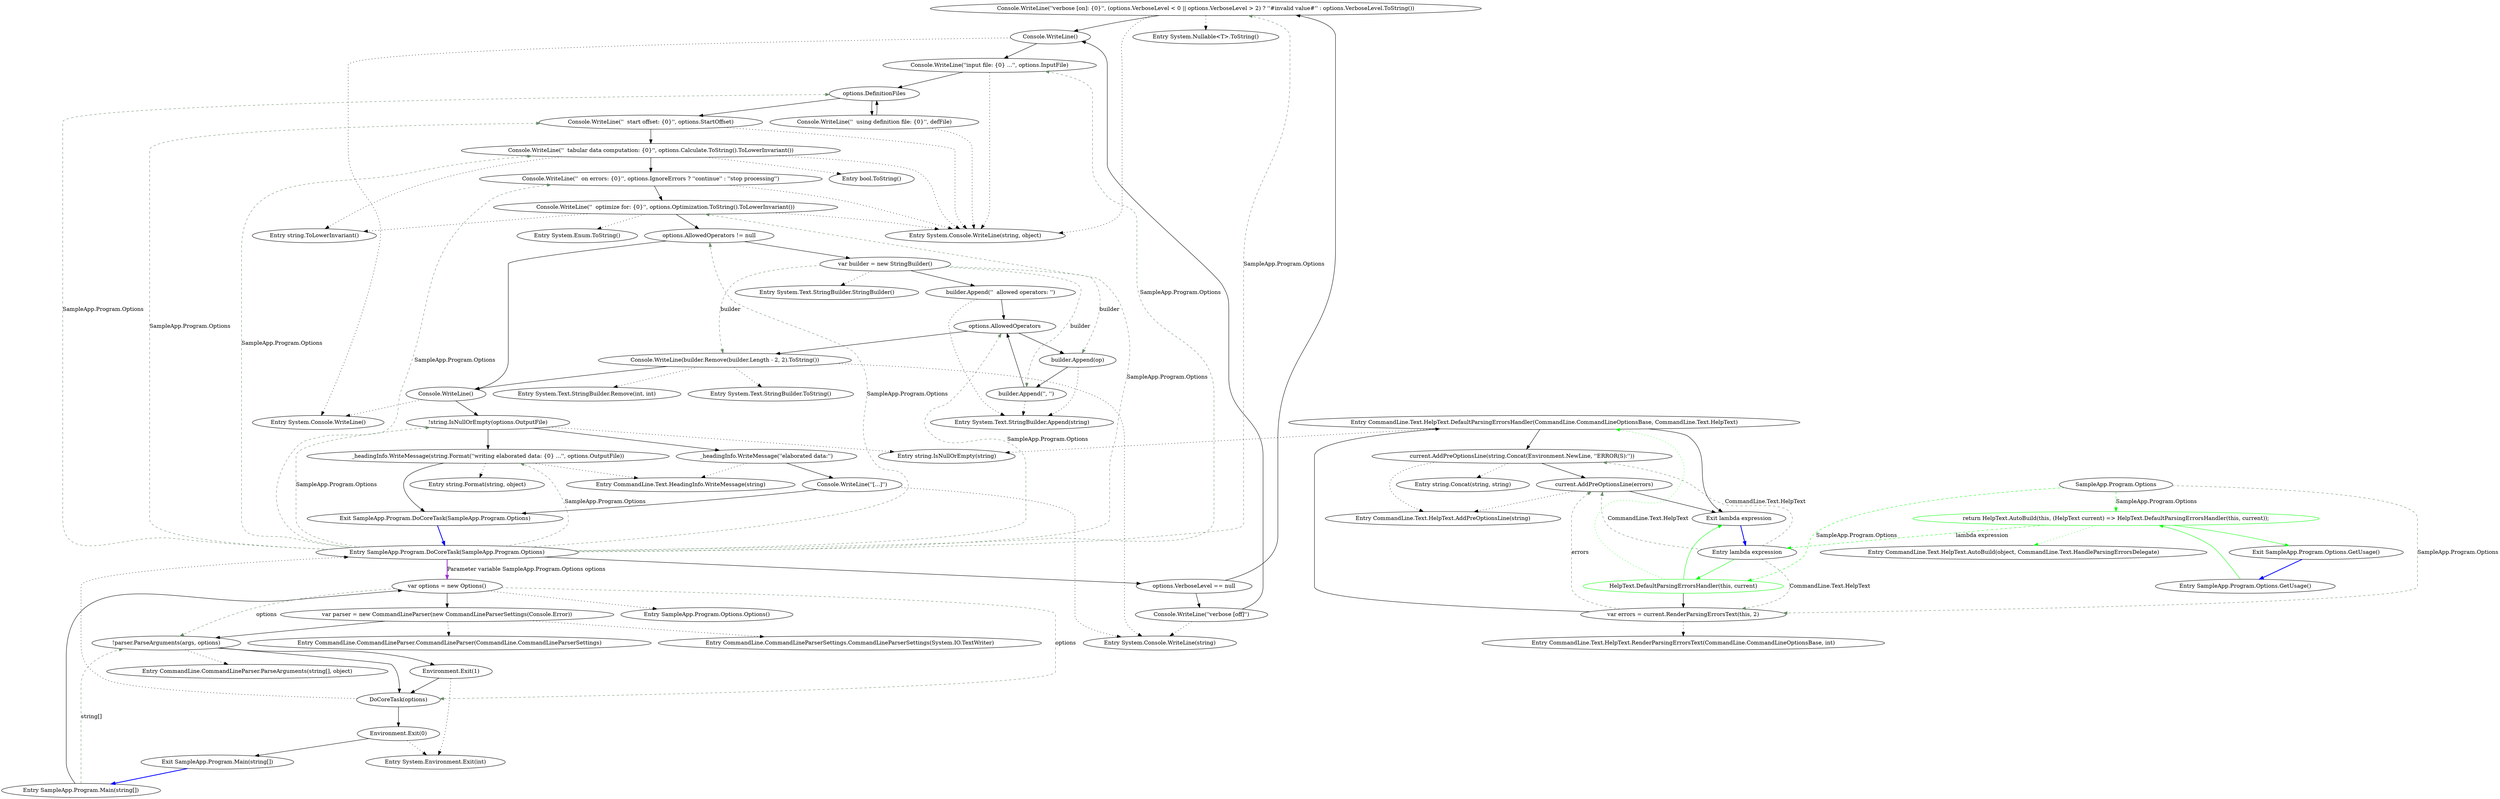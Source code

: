 digraph  {
m1_54 [label="Entry System.Nullable<T>.ToString()", span="0-0", cluster="System.Nullable<T>.ToString()", file="Program.cs"];
m1_56 [label="Entry System.Console.WriteLine()", span="0-0", cluster="System.Console.WriteLine()", file="Program.cs"];
m1_55 [label="Entry System.Console.WriteLine(string, object)", span="0-0", cluster="System.Console.WriteLine(string, object)", file="Program.cs"];
m1_27 [label="Entry System.Environment.Exit(int)", span="0-0", cluster="System.Environment.Exit(int)", file="Program.cs"];
m1_65 [label="Entry CommandLine.Text.HeadingInfo.WriteMessage(string)", span="371-371", cluster="CommandLine.Text.HeadingInfo.WriteMessage(string)", file="Program.cs"];
m1_14 [label="Entry CommandLine.Text.HelpText.AddPreOptionsLine(string)", span="895-895", cluster="CommandLine.Text.HelpText.AddPreOptionsLine(string)", file="Program.cs"];
m1_13 [label="Entry string.Concat(string, string)", span="0-0", cluster="string.Concat(string, string)", file="Program.cs"];
m1_4 [label="Entry lambda expression", span="94-104", cluster="lambda expression", file="Program.cs"];
m1_5 [label="HelpText.DefaultParsingErrorsHandler(this, current)", span="95-95", cluster="lambda expression", file="Program.cs", color=green, community=0];
m1_6 [label="var errors = current.RenderParsingErrorsText(this, 2)", span="97-97", cluster="lambda expression", file="Program.cs"];
m1_8 [label="current.AddPreOptionsLine(string.Concat(Environment.NewLine, ''ERROR(S):''))", span="100-100", cluster="lambda expression", file="Program.cs"];
m1_9 [label="current.AddPreOptionsLine(errors)", span="101-101", cluster="lambda expression", file="Program.cs"];
m1_7 [label="Entry CommandLine.Text.HelpText.DefaultParsingErrorsHandler(CommandLine.CommandLineOptionsBase, CommandLine.Text.HelpText)", span="836-836", cluster="CommandLine.Text.HelpText.DefaultParsingErrorsHandler(CommandLine.CommandLineOptionsBase, CommandLine.Text.HelpText)", file="Program.cs"];
m1_10 [label="Exit lambda expression", span="94-104", cluster="lambda expression", file="Program.cs"];
m1_59 [label="Entry System.Enum.ToString()", span="0-0", cluster="System.Enum.ToString()", file="Program.cs"];
m1_62 [label="Entry System.Text.StringBuilder.Remove(int, int)", span="0-0", cluster="System.Text.StringBuilder.Remove(int, int)", file="Program.cs"];
m1_24 [label="Entry CommandLine.CommandLineParser.CommandLineParser(CommandLine.CommandLineParserSettings)", span="1670-1670", cluster="CommandLine.CommandLineParser.CommandLineParser(CommandLine.CommandLineParserSettings)", file="Program.cs"];
m1_12 [label="Entry string.IsNullOrEmpty(string)", span="0-0", cluster="string.IsNullOrEmpty(string)", file="Program.cs"];
m1_58 [label="Entry string.ToLowerInvariant()", span="0-0", cluster="string.ToLowerInvariant()", file="Program.cs"];
m1_64 [label="Entry string.Format(string, object)", span="0-0", cluster="string.Format(string, object)", file="Program.cs"];
m1_25 [label="Entry CommandLine.CommandLineParserSettings.CommandLineParserSettings(System.IO.TextWriter)", span="1575-1575", cluster="CommandLine.CommandLineParserSettings.CommandLineParserSettings(System.IO.TextWriter)", file="Program.cs"];
m1_11 [label="Entry CommandLine.Text.HelpText.RenderParsingErrorsText(CommandLine.CommandLineOptionsBase, int)", span="981-981", cluster="CommandLine.Text.HelpText.RenderParsingErrorsText(CommandLine.CommandLineOptionsBase, int)", file="Program.cs"];
m1_0 [label="Entry SampleApp.Program.Options.GetUsage()", span="92-92", cluster="SampleApp.Program.Options.GetUsage()", file="Program.cs"];
m1_1 [label="return HelpText.AutoBuild(this, (HelpText current) => HelpText.DefaultParsingErrorsHandler(this, current));", span="95-95", cluster="SampleApp.Program.Options.GetUsage()", file="Program.cs", color=green, community=0];
m1_2 [label="Exit SampleApp.Program.Options.GetUsage()", span="92-92", cluster="SampleApp.Program.Options.GetUsage()", file="Program.cs"];
m1_61 [label="Entry System.Text.StringBuilder.Append(string)", span="0-0", cluster="System.Text.StringBuilder.Append(string)", file="Program.cs"];
m1_63 [label="Entry System.Text.StringBuilder.ToString()", span="0-0", cluster="System.Text.StringBuilder.ToString()", file="Program.cs"];
m1_53 [label="Entry System.Console.WriteLine(string)", span="0-0", cluster="System.Console.WriteLine(string)", file="Program.cs"];
m1_57 [label="Entry bool.ToString()", span="0-0", cluster="bool.ToString()", file="Program.cs"];
m1_23 [label="Entry SampleApp.Program.Options.Options()", span="55-55", cluster="SampleApp.Program.Options.Options()", file="Program.cs"];
m1_28 [label="Entry SampleApp.Program.DoCoreTask(SampleApp.Program.Options)", span="162-162", cluster="SampleApp.Program.DoCoreTask(SampleApp.Program.Options)", file="Program.cs"];
m1_29 [label="options.VerboseLevel == null", span="164-164", cluster="SampleApp.Program.DoCoreTask(SampleApp.Program.Options)", file="Program.cs"];
m1_31 [label="Console.WriteLine(''verbose [on]: {0}'', (options.VerboseLevel < 0 || options.VerboseLevel > 2) ? ''#invalid value#'' : options.VerboseLevel.ToString())", span="167-167", cluster="SampleApp.Program.DoCoreTask(SampleApp.Program.Options)", file="Program.cs"];
m1_33 [label="Console.WriteLine(''input file: {0} ...'', options.InputFile)", span="169-169", cluster="SampleApp.Program.DoCoreTask(SampleApp.Program.Options)", file="Program.cs"];
m1_34 [label="options.DefinitionFiles", span="170-170", cluster="SampleApp.Program.DoCoreTask(SampleApp.Program.Options)", file="Program.cs"];
m1_36 [label="Console.WriteLine(''  start offset: {0}'', options.StartOffset)", span="174-174", cluster="SampleApp.Program.DoCoreTask(SampleApp.Program.Options)", file="Program.cs"];
m1_37 [label="Console.WriteLine(''  tabular data computation: {0}'', options.Calculate.ToString().ToLowerInvariant())", span="175-175", cluster="SampleApp.Program.DoCoreTask(SampleApp.Program.Options)", file="Program.cs"];
m1_38 [label="Console.WriteLine(''  on errors: {0}'', options.IgnoreErrors ? ''continue'' : ''stop processing'')", span="176-176", cluster="SampleApp.Program.DoCoreTask(SampleApp.Program.Options)", file="Program.cs"];
m1_39 [label="Console.WriteLine(''  optimize for: {0}'', options.Optimization.ToString().ToLowerInvariant())", span="177-177", cluster="SampleApp.Program.DoCoreTask(SampleApp.Program.Options)", file="Program.cs"];
m1_40 [label="options.AllowedOperators != null", span="178-178", cluster="SampleApp.Program.DoCoreTask(SampleApp.Program.Options)", file="Program.cs"];
m1_43 [label="options.AllowedOperators", span="182-182", cluster="SampleApp.Program.DoCoreTask(SampleApp.Program.Options)", file="Program.cs"];
m1_48 [label="!string.IsNullOrEmpty(options.OutputFile)", span="190-190", cluster="SampleApp.Program.DoCoreTask(SampleApp.Program.Options)", file="Program.cs"];
m1_49 [label="_headingInfo.WriteMessage(string.Format(''writing elaborated data: {0} ...'', options.OutputFile))", span="191-191", cluster="SampleApp.Program.DoCoreTask(SampleApp.Program.Options)", file="Program.cs"];
m1_30 [label="Console.WriteLine(''verbose [off]'')", span="165-165", cluster="SampleApp.Program.DoCoreTask(SampleApp.Program.Options)", file="Program.cs"];
m1_32 [label="Console.WriteLine()", span="168-168", cluster="SampleApp.Program.DoCoreTask(SampleApp.Program.Options)", file="Program.cs"];
m1_35 [label="Console.WriteLine(''  using definition file: {0}'', defFile)", span="172-172", cluster="SampleApp.Program.DoCoreTask(SampleApp.Program.Options)", file="Program.cs"];
m1_41 [label="var builder = new StringBuilder()", span="180-180", cluster="SampleApp.Program.DoCoreTask(SampleApp.Program.Options)", file="Program.cs"];
m1_47 [label="Console.WriteLine()", span="189-189", cluster="SampleApp.Program.DoCoreTask(SampleApp.Program.Options)", file="Program.cs"];
m1_42 [label="builder.Append(''  allowed operators: '')", span="181-181", cluster="SampleApp.Program.DoCoreTask(SampleApp.Program.Options)", file="Program.cs"];
m1_44 [label="builder.Append(op)", span="184-184", cluster="SampleApp.Program.DoCoreTask(SampleApp.Program.Options)", file="Program.cs"];
m1_45 [label="builder.Append('', '')", span="185-185", cluster="SampleApp.Program.DoCoreTask(SampleApp.Program.Options)", file="Program.cs"];
m1_46 [label="Console.WriteLine(builder.Remove(builder.Length - 2, 2).ToString())", span="187-187", cluster="SampleApp.Program.DoCoreTask(SampleApp.Program.Options)", file="Program.cs"];
m1_50 [label="_headingInfo.WriteMessage(''elaborated data:'')", span="194-194", cluster="SampleApp.Program.DoCoreTask(SampleApp.Program.Options)", file="Program.cs"];
m1_51 [label="Console.WriteLine(''[...]'')", span="195-195", cluster="SampleApp.Program.DoCoreTask(SampleApp.Program.Options)", file="Program.cs"];
m1_52 [label="Exit SampleApp.Program.DoCoreTask(SampleApp.Program.Options)", span="162-162", cluster="SampleApp.Program.DoCoreTask(SampleApp.Program.Options)", file="Program.cs"];
m1_60 [label="Entry System.Text.StringBuilder.StringBuilder()", span="0-0", cluster="System.Text.StringBuilder.StringBuilder()", file="Program.cs"];
m1_3 [label="Entry CommandLine.Text.HelpText.AutoBuild(object, CommandLine.Text.HandleParsingErrorsDelegate)", span="794-794", cluster="CommandLine.Text.HelpText.AutoBuild(object, CommandLine.Text.HandleParsingErrorsDelegate)", file="Program.cs"];
m1_26 [label="Entry CommandLine.CommandLineParser.ParseArguments(string[], object)", span="1695-1695", cluster="CommandLine.CommandLineParser.ParseArguments(string[], object)", file="Program.cs"];
m1_15 [label="Entry SampleApp.Program.Main(string[])", span="147-147", cluster="SampleApp.Program.Main(string[])", file="Program.cs"];
m1_16 [label="var options = new Options()", span="152-152", cluster="SampleApp.Program.Main(string[])", file="Program.cs"];
m1_18 [label="!parser.ParseArguments(args, options)", span="154-154", cluster="SampleApp.Program.Main(string[])", file="Program.cs"];
m1_17 [label="var parser = new CommandLineParser(new CommandLineParserSettings(Console.Error))", span="153-153", cluster="SampleApp.Program.Main(string[])", file="Program.cs"];
m1_20 [label="DoCoreTask(options)", span="157-157", cluster="SampleApp.Program.Main(string[])", file="Program.cs"];
m1_19 [label="Environment.Exit(1)", span="155-155", cluster="SampleApp.Program.Main(string[])", file="Program.cs"];
m1_21 [label="Environment.Exit(0)", span="159-159", cluster="SampleApp.Program.Main(string[])", file="Program.cs"];
m1_22 [label="Exit SampleApp.Program.Main(string[])", span="147-147", cluster="SampleApp.Program.Main(string[])", file="Program.cs"];
m1_66 [label="SampleApp.Program.Options", span="", file="Program.cs"];
m1_4 -> m1_5  [key=0, style=solid, color=green];
m1_4 -> m1_6  [key=1, style=dashed, color=darkseagreen4, label="CommandLine.Text.HelpText"];
m1_4 -> m1_8  [key=1, style=dashed, color=darkseagreen4, label="CommandLine.Text.HelpText"];
m1_4 -> m1_9  [key=1, style=dashed, color=darkseagreen4, label="CommandLine.Text.HelpText"];
m1_5 -> m1_6  [key=0, style=solid];
m1_5 -> m1_10  [key=0, style=solid, color=green];
m1_5 -> m1_7  [key=2, style=dotted, color=green];
m1_6 -> m1_7  [key=0, style=solid];
m1_6 -> m1_11  [key=2, style=dotted];
m1_6 -> m1_9  [key=1, style=dashed, color=darkseagreen4, label=errors];
m1_8 -> m1_9  [key=0, style=solid];
m1_8 -> m1_13  [key=2, style=dotted];
m1_8 -> m1_14  [key=2, style=dotted];
m1_9 -> m1_10  [key=0, style=solid];
m1_9 -> m1_14  [key=2, style=dotted];
m1_7 -> m1_8  [key=0, style=solid];
m1_7 -> m1_10  [key=0, style=solid];
m1_7 -> m1_12  [key=2, style=dotted];
m1_10 -> m1_4  [key=0, style=bold, color=blue];
m1_0 -> m1_1  [key=0, style=solid, color=green];
m1_1 -> m1_2  [key=0, style=solid, color=green];
m1_1 -> m1_3  [key=2, style=dotted, color=green];
m1_1 -> m1_4  [key=1, style=dashed, color=green, label="lambda expression"];
m1_2 -> m1_0  [key=0, style=bold, color=blue];
m1_28 -> m1_29  [key=0, style=solid];
m1_28 -> m1_31  [key=1, style=dashed, color=darkseagreen4, label="SampleApp.Program.Options"];
m1_28 -> m1_33  [key=1, style=dashed, color=darkseagreen4, label="SampleApp.Program.Options"];
m1_28 -> m1_34  [key=1, style=dashed, color=darkseagreen4, label="SampleApp.Program.Options"];
m1_28 -> m1_36  [key=1, style=dashed, color=darkseagreen4, label="SampleApp.Program.Options"];
m1_28 -> m1_37  [key=1, style=dashed, color=darkseagreen4, label="SampleApp.Program.Options"];
m1_28 -> m1_38  [key=1, style=dashed, color=darkseagreen4, label="SampleApp.Program.Options"];
m1_28 -> m1_39  [key=1, style=dashed, color=darkseagreen4, label="SampleApp.Program.Options"];
m1_28 -> m1_40  [key=1, style=dashed, color=darkseagreen4, label="SampleApp.Program.Options"];
m1_28 -> m1_43  [key=1, style=dashed, color=darkseagreen4, label="SampleApp.Program.Options"];
m1_28 -> m1_48  [key=1, style=dashed, color=darkseagreen4, label="SampleApp.Program.Options"];
m1_28 -> m1_49  [key=1, style=dashed, color=darkseagreen4, label="SampleApp.Program.Options"];
m1_28 -> m1_16  [key=3, color=darkorchid, style=bold, label="Parameter variable SampleApp.Program.Options options"];
m1_29 -> m1_30  [key=0, style=solid];
m1_29 -> m1_31  [key=0, style=solid];
m1_31 -> m1_32  [key=0, style=solid];
m1_31 -> m1_54  [key=2, style=dotted];
m1_31 -> m1_55  [key=2, style=dotted];
m1_33 -> m1_34  [key=0, style=solid];
m1_33 -> m1_55  [key=2, style=dotted];
m1_34 -> m1_35  [key=0, style=solid];
m1_34 -> m1_36  [key=0, style=solid];
m1_36 -> m1_37  [key=0, style=solid];
m1_36 -> m1_55  [key=2, style=dotted];
m1_37 -> m1_38  [key=0, style=solid];
m1_37 -> m1_57  [key=2, style=dotted];
m1_37 -> m1_58  [key=2, style=dotted];
m1_37 -> m1_55  [key=2, style=dotted];
m1_38 -> m1_39  [key=0, style=solid];
m1_38 -> m1_55  [key=2, style=dotted];
m1_39 -> m1_40  [key=0, style=solid];
m1_39 -> m1_59  [key=2, style=dotted];
m1_39 -> m1_58  [key=2, style=dotted];
m1_39 -> m1_55  [key=2, style=dotted];
m1_40 -> m1_41  [key=0, style=solid];
m1_40 -> m1_47  [key=0, style=solid];
m1_43 -> m1_44  [key=0, style=solid];
m1_43 -> m1_46  [key=0, style=solid];
m1_48 -> m1_49  [key=0, style=solid];
m1_48 -> m1_50  [key=0, style=solid];
m1_48 -> m1_12  [key=2, style=dotted];
m1_49 -> m1_52  [key=0, style=solid];
m1_49 -> m1_64  [key=2, style=dotted];
m1_49 -> m1_65  [key=2, style=dotted];
m1_30 -> m1_32  [key=0, style=solid];
m1_30 -> m1_53  [key=2, style=dotted];
m1_32 -> m1_33  [key=0, style=solid];
m1_32 -> m1_56  [key=2, style=dotted];
m1_35 -> m1_34  [key=0, style=solid];
m1_35 -> m1_55  [key=2, style=dotted];
m1_41 -> m1_42  [key=0, style=solid];
m1_41 -> m1_60  [key=2, style=dotted];
m1_41 -> m1_44  [key=1, style=dashed, color=darkseagreen4, label=builder];
m1_41 -> m1_45  [key=1, style=dashed, color=darkseagreen4, label=builder];
m1_41 -> m1_46  [key=1, style=dashed, color=darkseagreen4, label=builder];
m1_47 -> m1_48  [key=0, style=solid];
m1_47 -> m1_56  [key=2, style=dotted];
m1_42 -> m1_43  [key=0, style=solid];
m1_42 -> m1_61  [key=2, style=dotted];
m1_44 -> m1_45  [key=0, style=solid];
m1_44 -> m1_61  [key=2, style=dotted];
m1_45 -> m1_43  [key=0, style=solid];
m1_45 -> m1_61  [key=2, style=dotted];
m1_46 -> m1_47  [key=0, style=solid];
m1_46 -> m1_62  [key=2, style=dotted];
m1_46 -> m1_63  [key=2, style=dotted];
m1_46 -> m1_53  [key=2, style=dotted];
m1_50 -> m1_51  [key=0, style=solid];
m1_50 -> m1_65  [key=2, style=dotted];
m1_51 -> m1_52  [key=0, style=solid];
m1_51 -> m1_53  [key=2, style=dotted];
m1_52 -> m1_28  [key=0, style=bold, color=blue];
m1_15 -> m1_16  [key=0, style=solid];
m1_15 -> m1_18  [key=1, style=dashed, color=darkseagreen4, label="string[]"];
m1_16 -> m1_17  [key=0, style=solid];
m1_16 -> m1_23  [key=2, style=dotted];
m1_16 -> m1_18  [key=1, style=dashed, color=darkseagreen4, label=options];
m1_16 -> m1_20  [key=1, style=dashed, color=darkseagreen4, label=options];
m1_18 -> m1_19  [key=0, style=solid];
m1_18 -> m1_20  [key=0, style=solid];
m1_18 -> m1_26  [key=2, style=dotted];
m1_17 -> m1_18  [key=0, style=solid];
m1_17 -> m1_24  [key=2, style=dotted];
m1_17 -> m1_25  [key=2, style=dotted];
m1_20 -> m1_21  [key=0, style=solid];
m1_20 -> m1_28  [key=2, style=dotted];
m1_19 -> m1_20  [key=0, style=solid];
m1_19 -> m1_27  [key=2, style=dotted];
m1_21 -> m1_22  [key=0, style=solid];
m1_21 -> m1_27  [key=2, style=dotted];
m1_22 -> m1_15  [key=0, style=bold, color=blue];
m1_66 -> m1_1  [key=1, style=dashed, color=green, label="SampleApp.Program.Options"];
m1_66 -> m1_5  [key=1, style=dashed, color=green, label="SampleApp.Program.Options"];
m1_66 -> m1_6  [key=1, style=dashed, color=darkseagreen4, label="SampleApp.Program.Options"];
}
